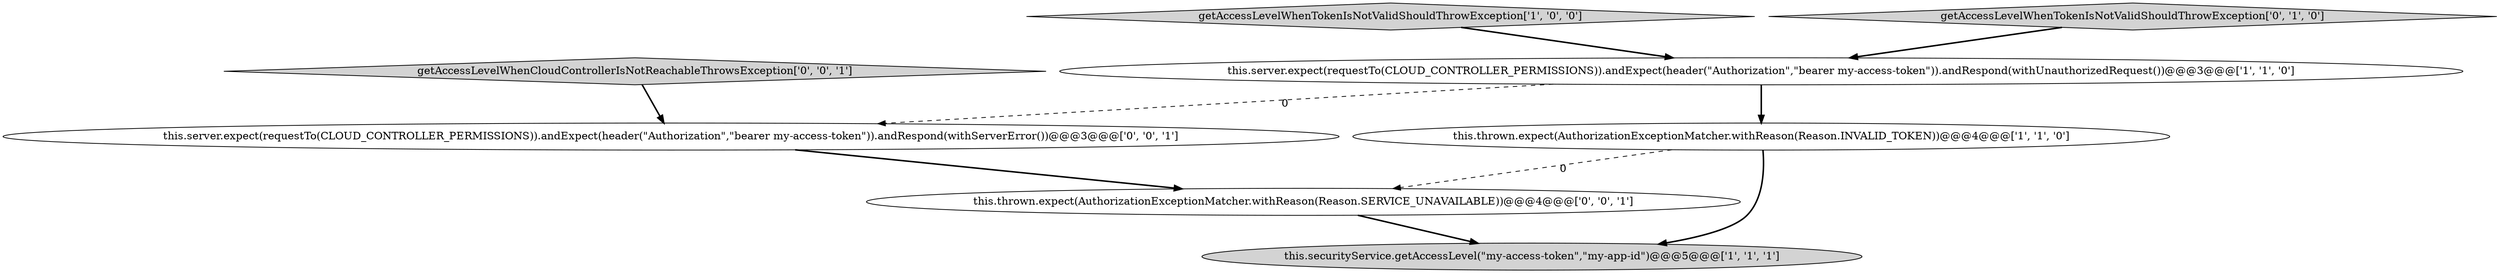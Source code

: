 digraph {
5 [style = filled, label = "this.server.expect(requestTo(CLOUD_CONTROLLER_PERMISSIONS)).andExpect(header(\"Authorization\",\"bearer my-access-token\")).andRespond(withServerError())@@@3@@@['0', '0', '1']", fillcolor = white, shape = ellipse image = "AAA0AAABBB3BBB"];
1 [style = filled, label = "this.server.expect(requestTo(CLOUD_CONTROLLER_PERMISSIONS)).andExpect(header(\"Authorization\",\"bearer my-access-token\")).andRespond(withUnauthorizedRequest())@@@3@@@['1', '1', '0']", fillcolor = white, shape = ellipse image = "AAA0AAABBB1BBB"];
7 [style = filled, label = "this.thrown.expect(AuthorizationExceptionMatcher.withReason(Reason.SERVICE_UNAVAILABLE))@@@4@@@['0', '0', '1']", fillcolor = white, shape = ellipse image = "AAA0AAABBB3BBB"];
0 [style = filled, label = "getAccessLevelWhenTokenIsNotValidShouldThrowException['1', '0', '0']", fillcolor = lightgray, shape = diamond image = "AAA0AAABBB1BBB"];
2 [style = filled, label = "this.thrown.expect(AuthorizationExceptionMatcher.withReason(Reason.INVALID_TOKEN))@@@4@@@['1', '1', '0']", fillcolor = white, shape = ellipse image = "AAA0AAABBB1BBB"];
6 [style = filled, label = "getAccessLevelWhenCloudControllerIsNotReachableThrowsException['0', '0', '1']", fillcolor = lightgray, shape = diamond image = "AAA0AAABBB3BBB"];
4 [style = filled, label = "getAccessLevelWhenTokenIsNotValidShouldThrowException['0', '1', '0']", fillcolor = lightgray, shape = diamond image = "AAA0AAABBB2BBB"];
3 [style = filled, label = "this.securityService.getAccessLevel(\"my-access-token\",\"my-app-id\")@@@5@@@['1', '1', '1']", fillcolor = lightgray, shape = ellipse image = "AAA0AAABBB1BBB"];
5->7 [style = bold, label=""];
6->5 [style = bold, label=""];
4->1 [style = bold, label=""];
1->2 [style = bold, label=""];
1->5 [style = dashed, label="0"];
2->7 [style = dashed, label="0"];
0->1 [style = bold, label=""];
7->3 [style = bold, label=""];
2->3 [style = bold, label=""];
}
